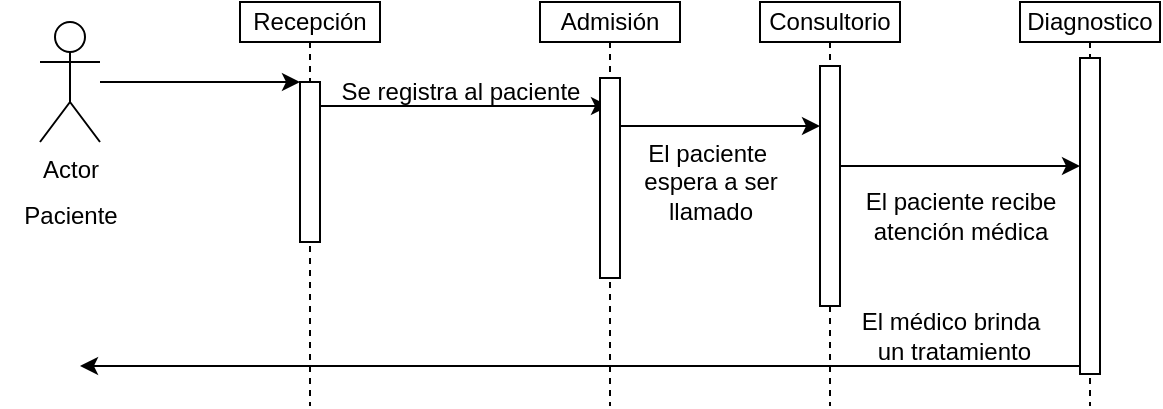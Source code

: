 <mxfile version="21.3.6" type="device">
  <diagram name="Page-1" id="2YBvvXClWsGukQMizWep">
    <mxGraphModel dx="1034" dy="470" grid="1" gridSize="10" guides="1" tooltips="1" connect="1" arrows="1" fold="1" page="1" pageScale="1" pageWidth="850" pageHeight="1100" math="0" shadow="0">
      <root>
        <mxCell id="0" />
        <mxCell id="1" parent="0" />
        <mxCell id="MHhT2GpQVonlWG4_y6rR-2" value="" style="endArrow=classic;html=1;rounded=0;" edge="1" parent="1" source="MHhT2GpQVonlWG4_y6rR-1" target="MHhT2GpQVonlWG4_y6rR-9">
          <mxGeometry width="50" height="50" relative="1" as="geometry">
            <mxPoint x="130" y="120" as="sourcePoint" />
            <mxPoint x="295" y="120" as="targetPoint" />
            <Array as="points" />
          </mxGeometry>
        </mxCell>
        <mxCell id="MHhT2GpQVonlWG4_y6rR-4" value="Paciente" style="text;html=1;align=center;verticalAlign=middle;resizable=0;points=[];autosize=1;strokeColor=none;fillColor=none;" vertex="1" parent="1">
          <mxGeometry x="100" y="170" width="70" height="30" as="geometry" />
        </mxCell>
        <mxCell id="MHhT2GpQVonlWG4_y6rR-8" value="Recepción" style="shape=umlLifeline;perimeter=lifelinePerimeter;whiteSpace=wrap;html=1;container=1;dropTarget=0;collapsible=0;recursiveResize=0;outlineConnect=0;portConstraint=eastwest;newEdgeStyle={&quot;edgeStyle&quot;:&quot;elbowEdgeStyle&quot;,&quot;elbow&quot;:&quot;vertical&quot;,&quot;curved&quot;:0,&quot;rounded&quot;:0};size=20;" vertex="1" parent="1">
          <mxGeometry x="220" y="78" width="70" height="202" as="geometry" />
        </mxCell>
        <mxCell id="MHhT2GpQVonlWG4_y6rR-9" value="" style="html=1;points=[];perimeter=orthogonalPerimeter;outlineConnect=0;targetShapes=umlLifeline;portConstraint=eastwest;newEdgeStyle={&quot;edgeStyle&quot;:&quot;elbowEdgeStyle&quot;,&quot;elbow&quot;:&quot;vertical&quot;,&quot;curved&quot;:0,&quot;rounded&quot;:0};" vertex="1" parent="MHhT2GpQVonlWG4_y6rR-8">
          <mxGeometry x="30" y="40" width="10" height="80" as="geometry" />
        </mxCell>
        <mxCell id="MHhT2GpQVonlWG4_y6rR-10" value="" style="edgeStyle=none;orthogonalLoop=1;jettySize=auto;html=1;rounded=0;" edge="1" parent="1" target="MHhT2GpQVonlWG4_y6rR-11">
          <mxGeometry width="100" relative="1" as="geometry">
            <mxPoint x="260" y="130" as="sourcePoint" />
            <mxPoint x="360" y="130" as="targetPoint" />
            <Array as="points" />
          </mxGeometry>
        </mxCell>
        <mxCell id="MHhT2GpQVonlWG4_y6rR-11" value="Admisión" style="shape=umlLifeline;perimeter=lifelinePerimeter;whiteSpace=wrap;html=1;container=1;dropTarget=0;collapsible=0;recursiveResize=0;outlineConnect=0;portConstraint=eastwest;newEdgeStyle={&quot;edgeStyle&quot;:&quot;elbowEdgeStyle&quot;,&quot;elbow&quot;:&quot;vertical&quot;,&quot;curved&quot;:0,&quot;rounded&quot;:0};size=20;" vertex="1" parent="1">
          <mxGeometry x="370" y="78" width="70" height="202" as="geometry" />
        </mxCell>
        <mxCell id="MHhT2GpQVonlWG4_y6rR-15" value="" style="html=1;points=[];perimeter=orthogonalPerimeter;outlineConnect=0;targetShapes=umlLifeline;portConstraint=eastwest;newEdgeStyle={&quot;edgeStyle&quot;:&quot;elbowEdgeStyle&quot;,&quot;elbow&quot;:&quot;vertical&quot;,&quot;curved&quot;:0,&quot;rounded&quot;:0};" vertex="1" parent="MHhT2GpQVonlWG4_y6rR-11">
          <mxGeometry x="30" y="38" width="10" height="100" as="geometry" />
        </mxCell>
        <mxCell id="MHhT2GpQVonlWG4_y6rR-12" value="Se registra al paciente" style="text;html=1;align=center;verticalAlign=middle;resizable=0;points=[];autosize=1;strokeColor=none;fillColor=none;" vertex="1" parent="1">
          <mxGeometry x="260" y="108" width="140" height="30" as="geometry" />
        </mxCell>
        <mxCell id="MHhT2GpQVonlWG4_y6rR-1" value="Actor" style="shape=umlActor;verticalLabelPosition=bottom;verticalAlign=top;html=1;outlineConnect=0;" vertex="1" parent="1">
          <mxGeometry x="120" y="88" width="30" height="60" as="geometry" />
        </mxCell>
        <mxCell id="MHhT2GpQVonlWG4_y6rR-16" value="" style="edgeStyle=none;orthogonalLoop=1;jettySize=auto;html=1;rounded=0;" edge="1" parent="1" source="MHhT2GpQVonlWG4_y6rR-15">
          <mxGeometry width="100" relative="1" as="geometry">
            <mxPoint x="420" y="140" as="sourcePoint" />
            <mxPoint x="510" y="140" as="targetPoint" />
            <Array as="points" />
          </mxGeometry>
        </mxCell>
        <mxCell id="MHhT2GpQVonlWG4_y6rR-18" value="Consultorio" style="shape=umlLifeline;perimeter=lifelinePerimeter;whiteSpace=wrap;html=1;container=1;dropTarget=0;collapsible=0;recursiveResize=0;outlineConnect=0;portConstraint=eastwest;newEdgeStyle={&quot;edgeStyle&quot;:&quot;elbowEdgeStyle&quot;,&quot;elbow&quot;:&quot;vertical&quot;,&quot;curved&quot;:0,&quot;rounded&quot;:0};size=20;" vertex="1" parent="1">
          <mxGeometry x="480" y="78" width="70" height="202" as="geometry" />
        </mxCell>
        <mxCell id="MHhT2GpQVonlWG4_y6rR-17" value="" style="html=1;points=[];perimeter=orthogonalPerimeter;outlineConnect=0;targetShapes=umlLifeline;portConstraint=eastwest;newEdgeStyle={&quot;edgeStyle&quot;:&quot;elbowEdgeStyle&quot;,&quot;elbow&quot;:&quot;vertical&quot;,&quot;curved&quot;:0,&quot;rounded&quot;:0};" vertex="1" parent="MHhT2GpQVonlWG4_y6rR-18">
          <mxGeometry x="30" y="32" width="10" height="120" as="geometry" />
        </mxCell>
        <mxCell id="MHhT2GpQVonlWG4_y6rR-19" value="El paciente&amp;nbsp;&lt;br&gt;espera a ser &lt;br&gt;llamado" style="text;html=1;align=center;verticalAlign=middle;resizable=0;points=[];autosize=1;strokeColor=none;fillColor=none;" vertex="1" parent="1">
          <mxGeometry x="410" y="138" width="90" height="60" as="geometry" />
        </mxCell>
        <mxCell id="MHhT2GpQVonlWG4_y6rR-20" value="El paciente recibe&lt;br&gt;atención médica" style="text;html=1;align=center;verticalAlign=middle;resizable=0;points=[];autosize=1;strokeColor=none;fillColor=none;" vertex="1" parent="1">
          <mxGeometry x="520" y="165" width="120" height="40" as="geometry" />
        </mxCell>
        <mxCell id="MHhT2GpQVonlWG4_y6rR-21" value="Diagnostico" style="shape=umlLifeline;perimeter=lifelinePerimeter;whiteSpace=wrap;html=1;container=1;dropTarget=0;collapsible=0;recursiveResize=0;outlineConnect=0;portConstraint=eastwest;newEdgeStyle={&quot;edgeStyle&quot;:&quot;elbowEdgeStyle&quot;,&quot;elbow&quot;:&quot;vertical&quot;,&quot;curved&quot;:0,&quot;rounded&quot;:0};size=20;" vertex="1" parent="1">
          <mxGeometry x="610" y="78" width="70" height="202" as="geometry" />
        </mxCell>
        <mxCell id="MHhT2GpQVonlWG4_y6rR-22" value="" style="html=1;points=[];perimeter=orthogonalPerimeter;outlineConnect=0;targetShapes=umlLifeline;portConstraint=eastwest;newEdgeStyle={&quot;edgeStyle&quot;:&quot;elbowEdgeStyle&quot;,&quot;elbow&quot;:&quot;vertical&quot;,&quot;curved&quot;:0,&quot;rounded&quot;:0};" vertex="1" parent="MHhT2GpQVonlWG4_y6rR-21">
          <mxGeometry x="30" y="28" width="10" height="158" as="geometry" />
        </mxCell>
        <mxCell id="MHhT2GpQVonlWG4_y6rR-23" value="" style="edgeStyle=none;orthogonalLoop=1;jettySize=auto;html=1;rounded=0;" edge="1" parent="1" source="MHhT2GpQVonlWG4_y6rR-22">
          <mxGeometry width="100" relative="1" as="geometry">
            <mxPoint x="190" y="360" as="sourcePoint" />
            <mxPoint x="140" y="260" as="targetPoint" />
            <Array as="points" />
          </mxGeometry>
        </mxCell>
        <mxCell id="MHhT2GpQVonlWG4_y6rR-24" value="El médico brinda&lt;br&gt;&amp;nbsp;un tratamiento" style="text;html=1;align=center;verticalAlign=middle;resizable=0;points=[];autosize=1;strokeColor=none;fillColor=none;" vertex="1" parent="1">
          <mxGeometry x="520" y="225" width="110" height="40" as="geometry" />
        </mxCell>
        <mxCell id="MHhT2GpQVonlWG4_y6rR-25" value="" style="edgeStyle=none;orthogonalLoop=1;jettySize=auto;html=1;rounded=0;" edge="1" parent="1">
          <mxGeometry width="100" relative="1" as="geometry">
            <mxPoint x="520" y="160" as="sourcePoint" />
            <mxPoint x="640" y="160" as="targetPoint" />
            <Array as="points">
              <mxPoint x="530" y="160" />
            </Array>
          </mxGeometry>
        </mxCell>
      </root>
    </mxGraphModel>
  </diagram>
</mxfile>
